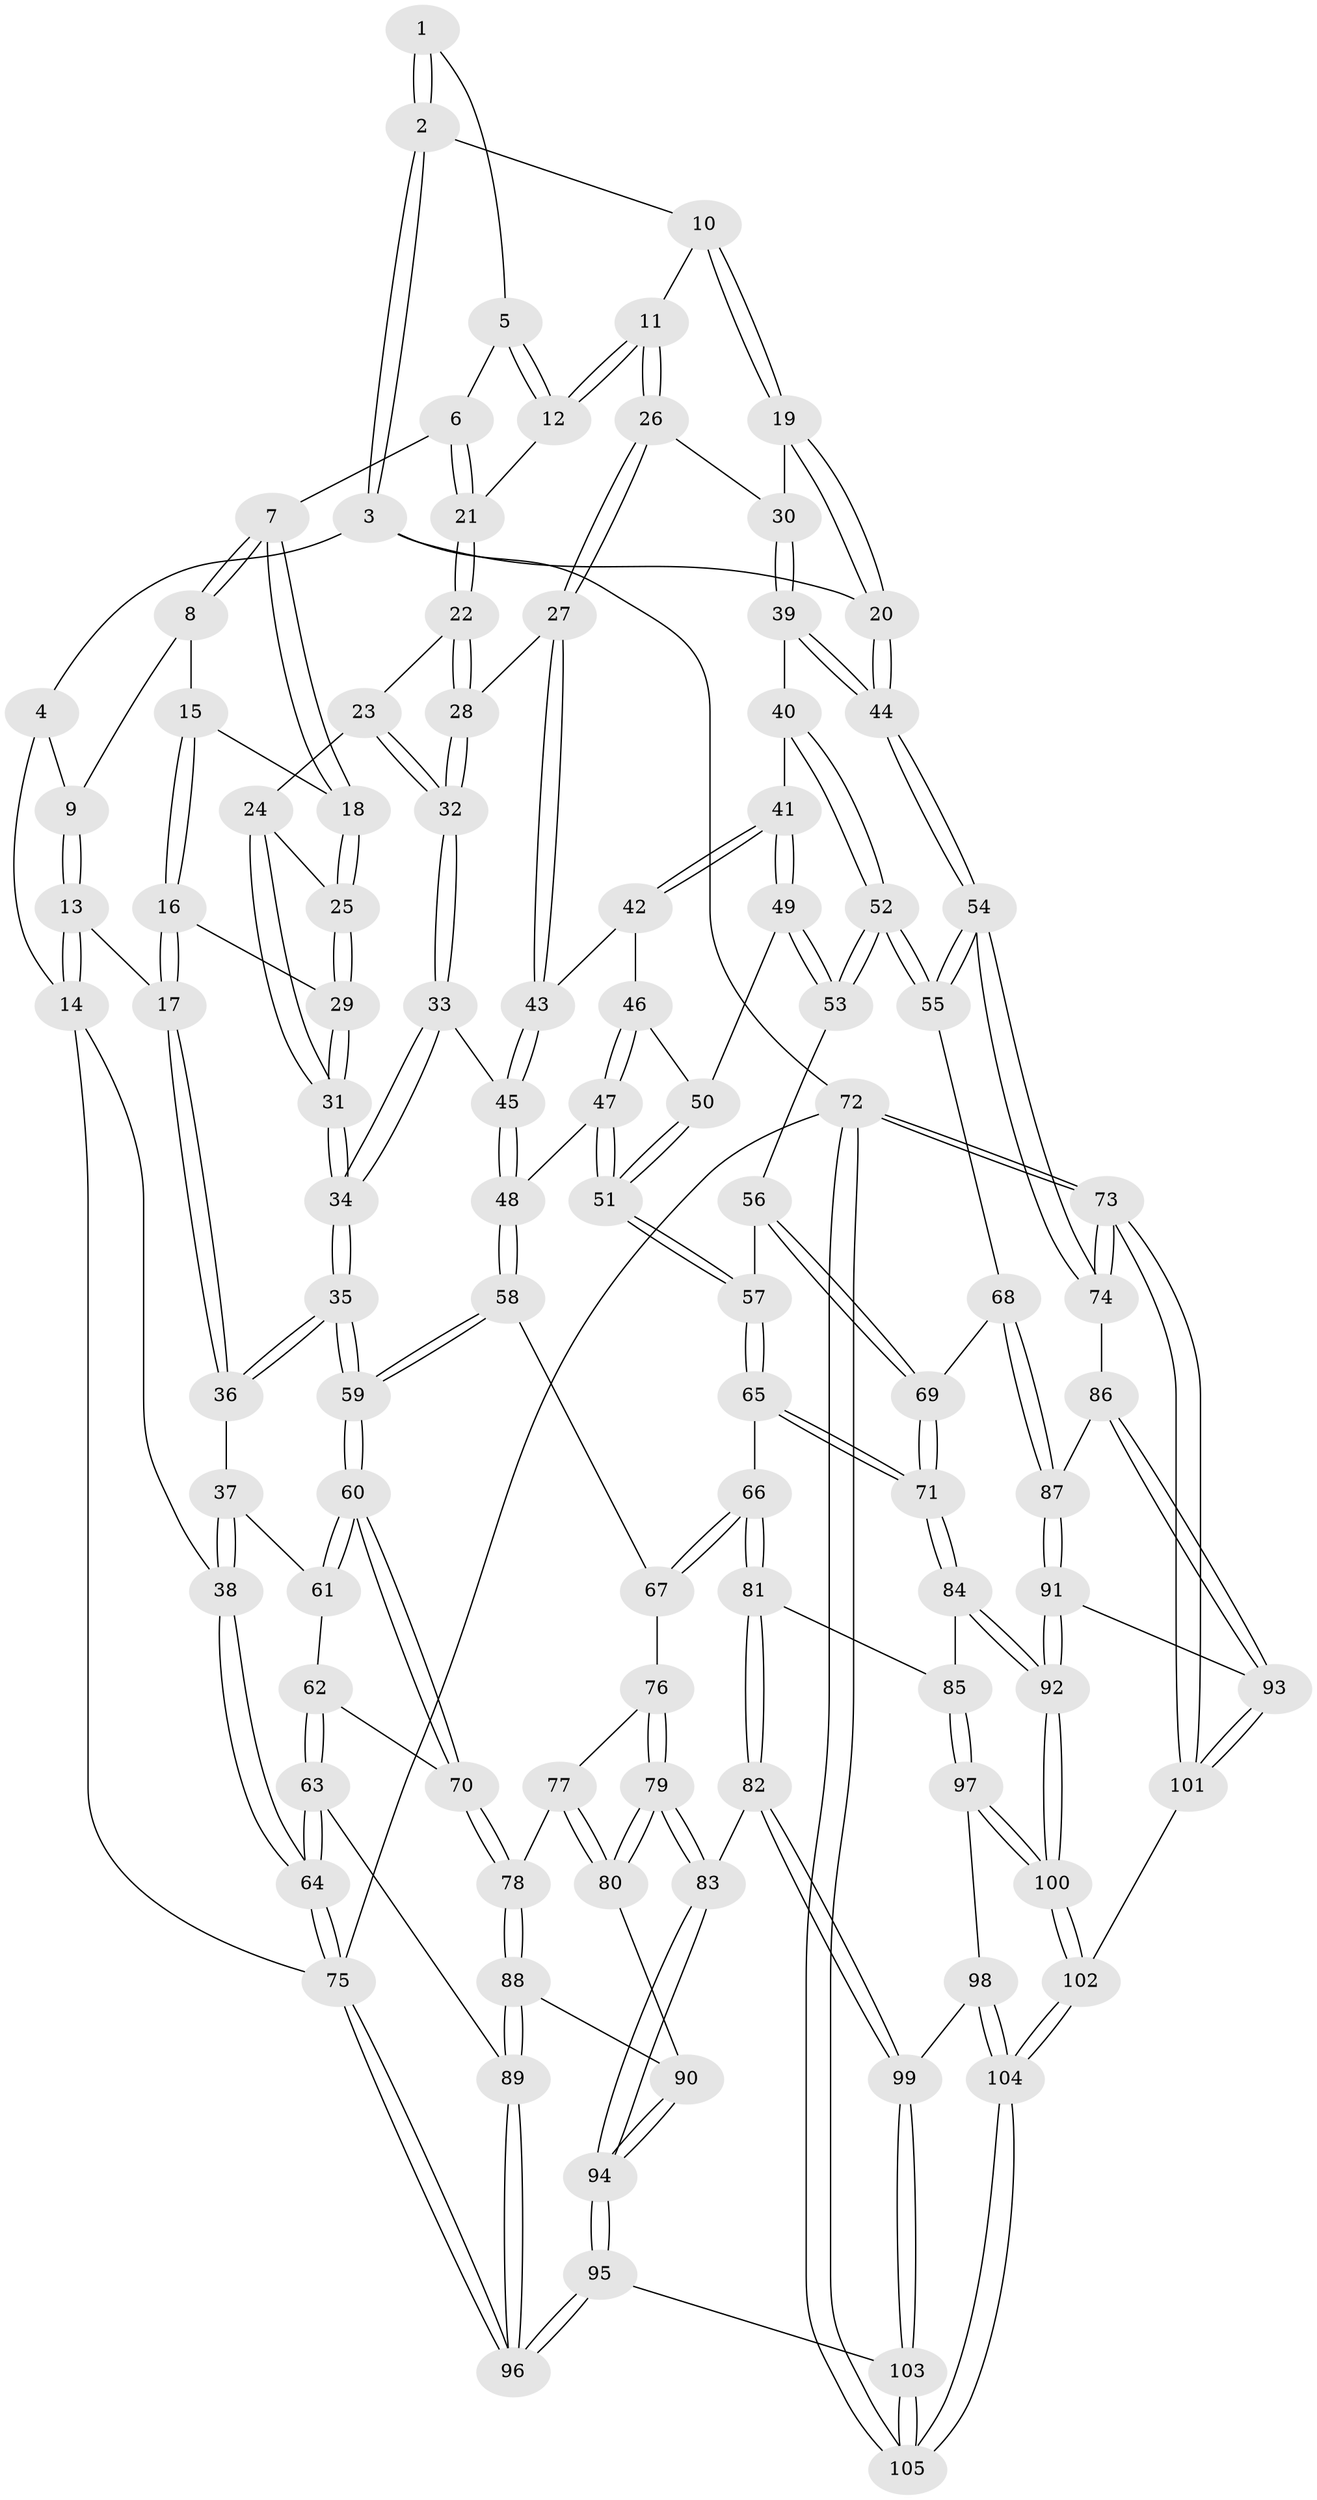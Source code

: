// Generated by graph-tools (version 1.1) at 2025/17/03/09/25 04:17:21]
// undirected, 105 vertices, 259 edges
graph export_dot {
graph [start="1"]
  node [color=gray90,style=filled];
  1 [pos="+0.6597175503854213+0"];
  2 [pos="+0.716496121672407+0"];
  3 [pos="+1+0"];
  4 [pos="+0.19820239450693608+0"];
  5 [pos="+0.6592026999027815+0"];
  6 [pos="+0.43754843362675555+0.12375605159378464"];
  7 [pos="+0.4263759656376562+0.1245172763993583"];
  8 [pos="+0.23843574989465582+0"];
  9 [pos="+0.20625171853670818+0"];
  10 [pos="+0.7652081557937004+0.059875404362672247"];
  11 [pos="+0.724405942685675+0.2166945667187372"];
  12 [pos="+0.5764517809345914+0.184922869041047"];
  13 [pos="+0.05891840172863841+0.22609783008953432"];
  14 [pos="+0+0.3110834405487456"];
  15 [pos="+0.2553706922218818+0.05461159820851498"];
  16 [pos="+0.21533896225259103+0.26357517738488817"];
  17 [pos="+0.1811670647005626+0.26926448977618744"];
  18 [pos="+0.3542220414163065+0.22232927214088424"];
  19 [pos="+1+0.22953273757343146"];
  20 [pos="+1+0.2377342074531947"];
  21 [pos="+0.5590605093527079+0.19500154877636547"];
  22 [pos="+0.558790057120199+0.19582668342291895"];
  23 [pos="+0.4504933441498532+0.2985886384329244"];
  24 [pos="+0.39752317883785154+0.26797080699580467"];
  25 [pos="+0.35052911599251724+0.2328256807447547"];
  26 [pos="+0.7652128037401822+0.29241753002922727"];
  27 [pos="+0.6776939084151147+0.3544510233484892"];
  28 [pos="+0.5965527958104597+0.3430333145438262"];
  29 [pos="+0.2647410787425849+0.272150870863153"];
  30 [pos="+0.7659050270319873+0.2926443512186265"];
  31 [pos="+0.3357753072427995+0.450465607396022"];
  32 [pos="+0.4854299640183073+0.41220861137971737"];
  33 [pos="+0.48059741240119547+0.4268607061816191"];
  34 [pos="+0.3384089831734311+0.4590028079387713"];
  35 [pos="+0.3076177170040394+0.496273357446256"];
  36 [pos="+0.17241031691771136+0.42226129687820985"];
  37 [pos="+0.08731891714248047+0.47333828804626443"];
  38 [pos="+0+0.4050987937370264"];
  39 [pos="+0.8251868678274213+0.44141961746635683"];
  40 [pos="+0.8194255629988795+0.45415443741278294"];
  41 [pos="+0.7498435451819578+0.4711186082620848"];
  42 [pos="+0.6756578693752447+0.43445540212066364"];
  43 [pos="+0.6746664611558192+0.41242771881318624"];
  44 [pos="+1+0.39159043728501636"];
  45 [pos="+0.4963096240592726+0.44999005567776873"];
  46 [pos="+0.674816496391121+0.43585763509137965"];
  47 [pos="+0.5607179125232735+0.5015434641056723"];
  48 [pos="+0.5200368026636413+0.4893704861137102"];
  49 [pos="+0.729519442867574+0.512009849669604"];
  50 [pos="+0.6776717640120953+0.5052287034571457"];
  51 [pos="+0.6379701132609189+0.5669804828398479"];
  52 [pos="+0.8389563608853644+0.5872671200633126"];
  53 [pos="+0.7428539221372531+0.5751549518142132"];
  54 [pos="+1+0.5209708800229428"];
  55 [pos="+0.8427729740653856+0.5912857697310602"];
  56 [pos="+0.6865029031481789+0.5972864377301068"];
  57 [pos="+0.6526279090773994+0.6007106794206732"];
  58 [pos="+0.48327752942027946+0.6060693978203451"];
  59 [pos="+0.28761722098546894+0.5992817469723838"];
  60 [pos="+0.27262749261561814+0.6209216981629123"];
  61 [pos="+0.09989779170665568+0.4943221095240817"];
  62 [pos="+0.09111615692465964+0.6170835292047647"];
  63 [pos="+0+0.7320829793662298"];
  64 [pos="+0+0.7338539603973766"];
  65 [pos="+0.6252363475392075+0.6563954324038216"];
  66 [pos="+0.5683844504683975+0.688943148421675"];
  67 [pos="+0.5068393666339546+0.6502236064850901"];
  68 [pos="+0.8291693786664907+0.6938991731524807"];
  69 [pos="+0.7872087342049415+0.71594348573633"];
  70 [pos="+0.26720059951637504+0.6379993975192499"];
  71 [pos="+0.7471201063380699+0.7497190466464762"];
  72 [pos="+1+1"];
  73 [pos="+1+0.9323474753294722"];
  74 [pos="+1+0.5622104250955582"];
  75 [pos="+0+1"];
  76 [pos="+0.435564814702149+0.7080866306977573"];
  77 [pos="+0.40130650475331625+0.6982750699679091"];
  78 [pos="+0.2674640646540701+0.6496514667072306"];
  79 [pos="+0.44431182302510996+0.7875411189007325"];
  80 [pos="+0.39459578839316717+0.7856606814635552"];
  81 [pos="+0.562656900155159+0.7699990346182201"];
  82 [pos="+0.5293541390000477+0.809395519080236"];
  83 [pos="+0.48514274376768374+0.8185763153249812"];
  84 [pos="+0.7416535836249942+0.7678802185549911"];
  85 [pos="+0.66419323699119+0.8060985922268848"];
  86 [pos="+1+0.6376304333480689"];
  87 [pos="+0.8802143361625383+0.7305280025083436"];
  88 [pos="+0.2584728998497091+0.6875917125222578"];
  89 [pos="+0.17269582125557653+0.7909396373719864"];
  90 [pos="+0.35224388427767234+0.7865318727394328"];
  91 [pos="+0.9025215199689938+0.7908646407273697"];
  92 [pos="+0.8008753297826903+0.8917145768667866"];
  93 [pos="+0.9361583610225164+0.8089526310286315"];
  94 [pos="+0.33419774931521845+1"];
  95 [pos="+0.2811104675722081+1"];
  96 [pos="+0.27626774930398235+1"];
  97 [pos="+0.6605548986170455+0.8975951730410645"];
  98 [pos="+0.6107129251880825+0.9211393742110351"];
  99 [pos="+0.588032856135972+0.9220445994272731"];
  100 [pos="+0.7974008302401935+0.9452434528898509"];
  101 [pos="+0.984481945098474+0.8651284254123083"];
  102 [pos="+0.821306564429756+1"];
  103 [pos="+0.3571460990933046+1"];
  104 [pos="+0.8322870188466589+1"];
  105 [pos="+0.8333934656613866+1"];
  1 -- 2;
  1 -- 2;
  1 -- 5;
  2 -- 3;
  2 -- 3;
  2 -- 10;
  3 -- 4;
  3 -- 20;
  3 -- 72;
  4 -- 9;
  4 -- 14;
  5 -- 6;
  5 -- 12;
  5 -- 12;
  6 -- 7;
  6 -- 21;
  6 -- 21;
  7 -- 8;
  7 -- 8;
  7 -- 18;
  7 -- 18;
  8 -- 9;
  8 -- 15;
  9 -- 13;
  9 -- 13;
  10 -- 11;
  10 -- 19;
  10 -- 19;
  11 -- 12;
  11 -- 12;
  11 -- 26;
  11 -- 26;
  12 -- 21;
  13 -- 14;
  13 -- 14;
  13 -- 17;
  14 -- 38;
  14 -- 75;
  15 -- 16;
  15 -- 16;
  15 -- 18;
  16 -- 17;
  16 -- 17;
  16 -- 29;
  17 -- 36;
  17 -- 36;
  18 -- 25;
  18 -- 25;
  19 -- 20;
  19 -- 20;
  19 -- 30;
  20 -- 44;
  20 -- 44;
  21 -- 22;
  21 -- 22;
  22 -- 23;
  22 -- 28;
  22 -- 28;
  23 -- 24;
  23 -- 32;
  23 -- 32;
  24 -- 25;
  24 -- 31;
  24 -- 31;
  25 -- 29;
  25 -- 29;
  26 -- 27;
  26 -- 27;
  26 -- 30;
  27 -- 28;
  27 -- 43;
  27 -- 43;
  28 -- 32;
  28 -- 32;
  29 -- 31;
  29 -- 31;
  30 -- 39;
  30 -- 39;
  31 -- 34;
  31 -- 34;
  32 -- 33;
  32 -- 33;
  33 -- 34;
  33 -- 34;
  33 -- 45;
  34 -- 35;
  34 -- 35;
  35 -- 36;
  35 -- 36;
  35 -- 59;
  35 -- 59;
  36 -- 37;
  37 -- 38;
  37 -- 38;
  37 -- 61;
  38 -- 64;
  38 -- 64;
  39 -- 40;
  39 -- 44;
  39 -- 44;
  40 -- 41;
  40 -- 52;
  40 -- 52;
  41 -- 42;
  41 -- 42;
  41 -- 49;
  41 -- 49;
  42 -- 43;
  42 -- 46;
  43 -- 45;
  43 -- 45;
  44 -- 54;
  44 -- 54;
  45 -- 48;
  45 -- 48;
  46 -- 47;
  46 -- 47;
  46 -- 50;
  47 -- 48;
  47 -- 51;
  47 -- 51;
  48 -- 58;
  48 -- 58;
  49 -- 50;
  49 -- 53;
  49 -- 53;
  50 -- 51;
  50 -- 51;
  51 -- 57;
  51 -- 57;
  52 -- 53;
  52 -- 53;
  52 -- 55;
  52 -- 55;
  53 -- 56;
  54 -- 55;
  54 -- 55;
  54 -- 74;
  54 -- 74;
  55 -- 68;
  56 -- 57;
  56 -- 69;
  56 -- 69;
  57 -- 65;
  57 -- 65;
  58 -- 59;
  58 -- 59;
  58 -- 67;
  59 -- 60;
  59 -- 60;
  60 -- 61;
  60 -- 61;
  60 -- 70;
  60 -- 70;
  61 -- 62;
  62 -- 63;
  62 -- 63;
  62 -- 70;
  63 -- 64;
  63 -- 64;
  63 -- 89;
  64 -- 75;
  64 -- 75;
  65 -- 66;
  65 -- 71;
  65 -- 71;
  66 -- 67;
  66 -- 67;
  66 -- 81;
  66 -- 81;
  67 -- 76;
  68 -- 69;
  68 -- 87;
  68 -- 87;
  69 -- 71;
  69 -- 71;
  70 -- 78;
  70 -- 78;
  71 -- 84;
  71 -- 84;
  72 -- 73;
  72 -- 73;
  72 -- 105;
  72 -- 105;
  72 -- 75;
  73 -- 74;
  73 -- 74;
  73 -- 101;
  73 -- 101;
  74 -- 86;
  75 -- 96;
  75 -- 96;
  76 -- 77;
  76 -- 79;
  76 -- 79;
  77 -- 78;
  77 -- 80;
  77 -- 80;
  78 -- 88;
  78 -- 88;
  79 -- 80;
  79 -- 80;
  79 -- 83;
  79 -- 83;
  80 -- 90;
  81 -- 82;
  81 -- 82;
  81 -- 85;
  82 -- 83;
  82 -- 99;
  82 -- 99;
  83 -- 94;
  83 -- 94;
  84 -- 85;
  84 -- 92;
  84 -- 92;
  85 -- 97;
  85 -- 97;
  86 -- 87;
  86 -- 93;
  86 -- 93;
  87 -- 91;
  87 -- 91;
  88 -- 89;
  88 -- 89;
  88 -- 90;
  89 -- 96;
  89 -- 96;
  90 -- 94;
  90 -- 94;
  91 -- 92;
  91 -- 92;
  91 -- 93;
  92 -- 100;
  92 -- 100;
  93 -- 101;
  93 -- 101;
  94 -- 95;
  94 -- 95;
  95 -- 96;
  95 -- 96;
  95 -- 103;
  97 -- 98;
  97 -- 100;
  97 -- 100;
  98 -- 99;
  98 -- 104;
  98 -- 104;
  99 -- 103;
  99 -- 103;
  100 -- 102;
  100 -- 102;
  101 -- 102;
  102 -- 104;
  102 -- 104;
  103 -- 105;
  103 -- 105;
  104 -- 105;
  104 -- 105;
}
